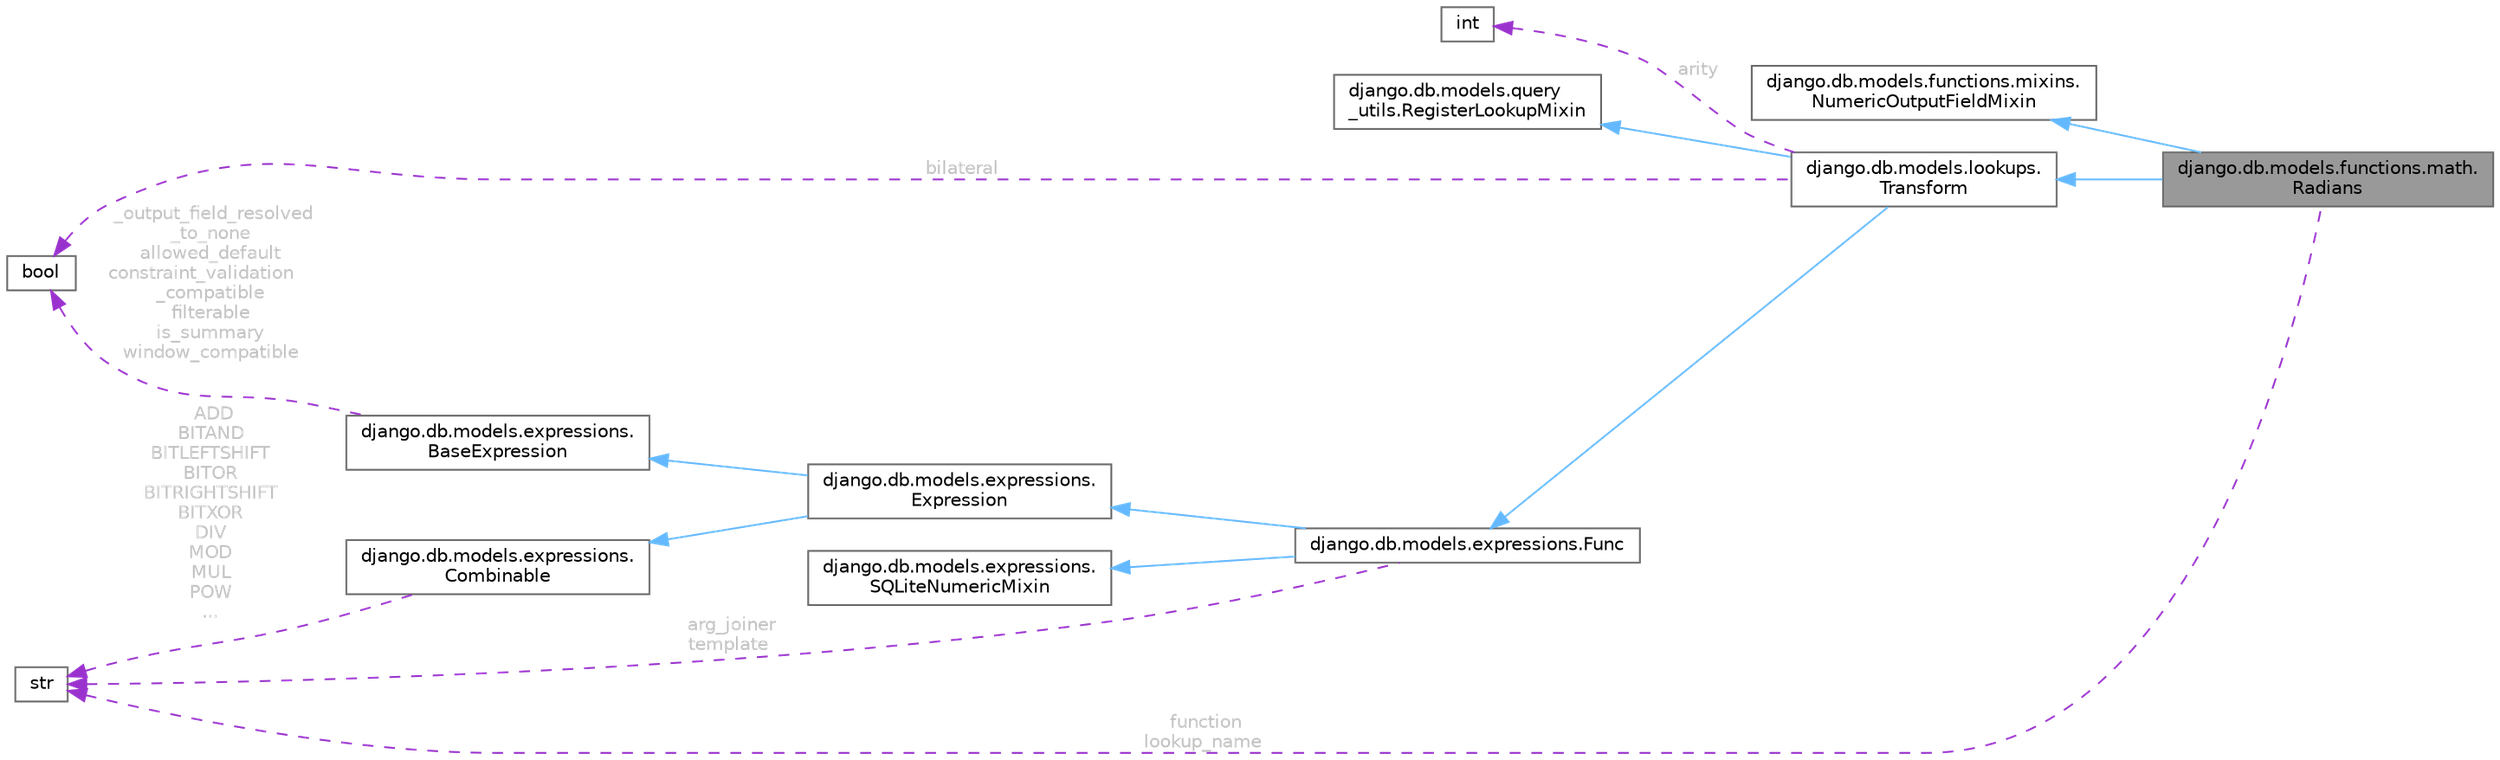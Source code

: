 digraph "django.db.models.functions.math.Radians"
{
 // LATEX_PDF_SIZE
  bgcolor="transparent";
  edge [fontname=Helvetica,fontsize=10,labelfontname=Helvetica,labelfontsize=10];
  node [fontname=Helvetica,fontsize=10,shape=box,height=0.2,width=0.4];
  rankdir="LR";
  Node1 [id="Node000001",label="django.db.models.functions.math.\lRadians",height=0.2,width=0.4,color="gray40", fillcolor="grey60", style="filled", fontcolor="black",tooltip=" "];
  Node2 -> Node1 [id="edge15_Node000001_Node000002",dir="back",color="steelblue1",style="solid",tooltip=" "];
  Node2 [id="Node000002",label="django.db.models.functions.mixins.\lNumericOutputFieldMixin",height=0.2,width=0.4,color="gray40", fillcolor="white", style="filled",URL="$classdjango_1_1db_1_1models_1_1functions_1_1mixins_1_1NumericOutputFieldMixin.html",tooltip=" "];
  Node3 -> Node1 [id="edge16_Node000001_Node000003",dir="back",color="steelblue1",style="solid",tooltip=" "];
  Node3 [id="Node000003",label="django.db.models.lookups.\lTransform",height=0.2,width=0.4,color="gray40", fillcolor="white", style="filled",URL="$classdjango_1_1db_1_1models_1_1lookups_1_1Transform.html",tooltip=" "];
  Node4 -> Node3 [id="edge17_Node000003_Node000004",dir="back",color="steelblue1",style="solid",tooltip=" "];
  Node4 [id="Node000004",label="django.db.models.query\l_utils.RegisterLookupMixin",height=0.2,width=0.4,color="gray40", fillcolor="white", style="filled",URL="$classdjango_1_1db_1_1models_1_1query__utils_1_1RegisterLookupMixin.html",tooltip=" "];
  Node5 -> Node3 [id="edge18_Node000003_Node000005",dir="back",color="steelblue1",style="solid",tooltip=" "];
  Node5 [id="Node000005",label="django.db.models.expressions.Func",height=0.2,width=0.4,color="gray40", fillcolor="white", style="filled",URL="$classdjango_1_1db_1_1models_1_1expressions_1_1Func.html",tooltip=" "];
  Node6 -> Node5 [id="edge19_Node000005_Node000006",dir="back",color="steelblue1",style="solid",tooltip=" "];
  Node6 [id="Node000006",label="django.db.models.expressions.\lSQLiteNumericMixin",height=0.2,width=0.4,color="gray40", fillcolor="white", style="filled",URL="$classdjango_1_1db_1_1models_1_1expressions_1_1SQLiteNumericMixin.html",tooltip=" "];
  Node7 -> Node5 [id="edge20_Node000005_Node000007",dir="back",color="steelblue1",style="solid",tooltip=" "];
  Node7 [id="Node000007",label="django.db.models.expressions.\lExpression",height=0.2,width=0.4,color="gray40", fillcolor="white", style="filled",URL="$classdjango_1_1db_1_1models_1_1expressions_1_1Expression.html",tooltip=" "];
  Node8 -> Node7 [id="edge21_Node000007_Node000008",dir="back",color="steelblue1",style="solid",tooltip=" "];
  Node8 [id="Node000008",label="django.db.models.expressions.\lBaseExpression",height=0.2,width=0.4,color="gray40", fillcolor="white", style="filled",URL="$classdjango_1_1db_1_1models_1_1expressions_1_1BaseExpression.html",tooltip=" "];
  Node9 -> Node8 [id="edge22_Node000008_Node000009",dir="back",color="darkorchid3",style="dashed",tooltip=" ",label=" _output_field_resolved\l_to_none\nallowed_default\nconstraint_validation\l_compatible\nfilterable\nis_summary\nwindow_compatible",fontcolor="grey" ];
  Node9 [id="Node000009",label="bool",height=0.2,width=0.4,color="gray40", fillcolor="white", style="filled",tooltip=" "];
  Node10 -> Node7 [id="edge23_Node000007_Node000010",dir="back",color="steelblue1",style="solid",tooltip=" "];
  Node10 [id="Node000010",label="django.db.models.expressions.\lCombinable",height=0.2,width=0.4,color="gray40", fillcolor="white", style="filled",URL="$classdjango_1_1db_1_1models_1_1expressions_1_1Combinable.html",tooltip=" "];
  Node11 -> Node10 [id="edge24_Node000010_Node000011",dir="back",color="darkorchid3",style="dashed",tooltip=" ",label=" ADD\nBITAND\nBITLEFTSHIFT\nBITOR\nBITRIGHTSHIFT\nBITXOR\nDIV\nMOD\nMUL\nPOW\n...",fontcolor="grey" ];
  Node11 [id="Node000011",label="str",height=0.2,width=0.4,color="gray40", fillcolor="white", style="filled",tooltip=" "];
  Node11 -> Node5 [id="edge25_Node000005_Node000011",dir="back",color="darkorchid3",style="dashed",tooltip=" ",label=" arg_joiner\ntemplate",fontcolor="grey" ];
  Node9 -> Node3 [id="edge26_Node000003_Node000009",dir="back",color="darkorchid3",style="dashed",tooltip=" ",label=" bilateral",fontcolor="grey" ];
  Node12 -> Node3 [id="edge27_Node000003_Node000012",dir="back",color="darkorchid3",style="dashed",tooltip=" ",label=" arity",fontcolor="grey" ];
  Node12 [id="Node000012",label="int",height=0.2,width=0.4,color="gray40", fillcolor="white", style="filled",tooltip=" "];
  Node11 -> Node1 [id="edge28_Node000001_Node000011",dir="back",color="darkorchid3",style="dashed",tooltip=" ",label=" function\nlookup_name",fontcolor="grey" ];
}
